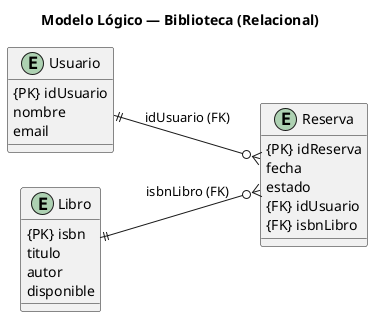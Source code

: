 @startuml
skinparam shadowing false
left to right direction
title Modelo Lógico — Biblioteca (Relacional)

entity Usuario {
  {PK} idUsuario
  nombre
  email
}

entity Libro {
  {PK} isbn
  titulo
  autor
  disponible
}

entity Reserva {
  {PK} idReserva
  fecha
  estado
  {FK} idUsuario
  {FK} isbnLibro
}

Usuario ||--o{ Reserva : idUsuario (FK)
Libro   ||--o{ Reserva : isbnLibro (FK)
@enduml

